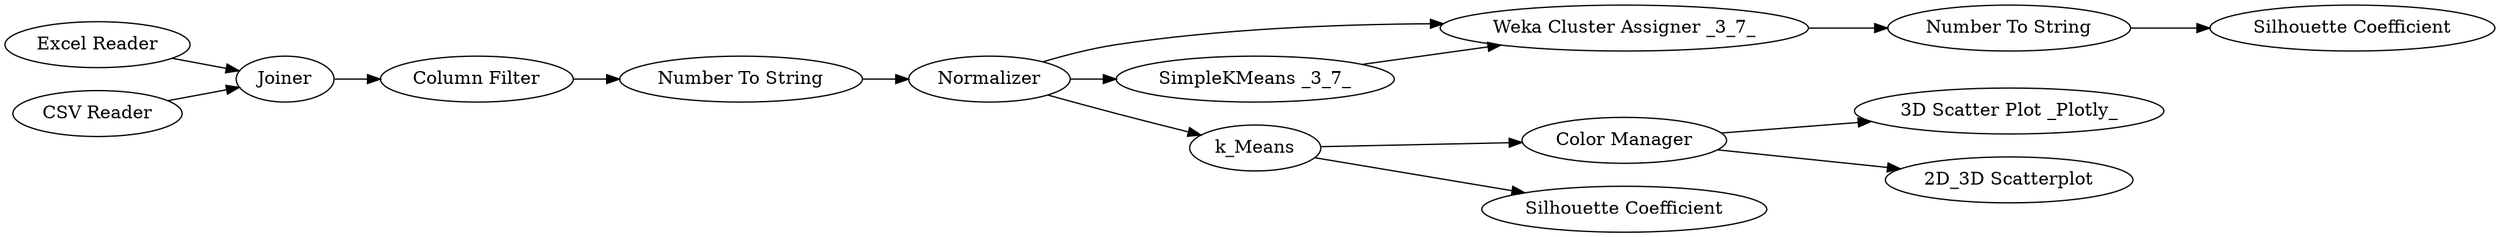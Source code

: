 digraph {
	7 -> 14
	7 -> 8
	14 -> 16
	4 -> 3
	16 -> 15
	8 -> 9
	9 -> 11
	13 -> 14
	3 -> 5
	7 -> 13
	5 -> 6
	9 -> 10
	2 -> 3
	6 -> 7
	8 -> 12
	5 [label="Column Filter"]
	16 [label="Number To String"]
	13 [label="SimpleKMeans _3_7_"]
	7 [label=Normalizer]
	9 [label="Color Manager"]
	11 [label="3D Scatter Plot _Plotly_"]
	4 [label="Excel Reader"]
	10 [label="2D_3D Scatterplot"]
	6 [label="Number To String"]
	8 [label=k_Means]
	15 [label="Silhouette Coefficient"]
	14 [label="Weka Cluster Assigner _3_7_"]
	3 [label=Joiner]
	2 [label="CSV Reader"]
	12 [label="Silhouette Coefficient"]
	rankdir=LR
}
